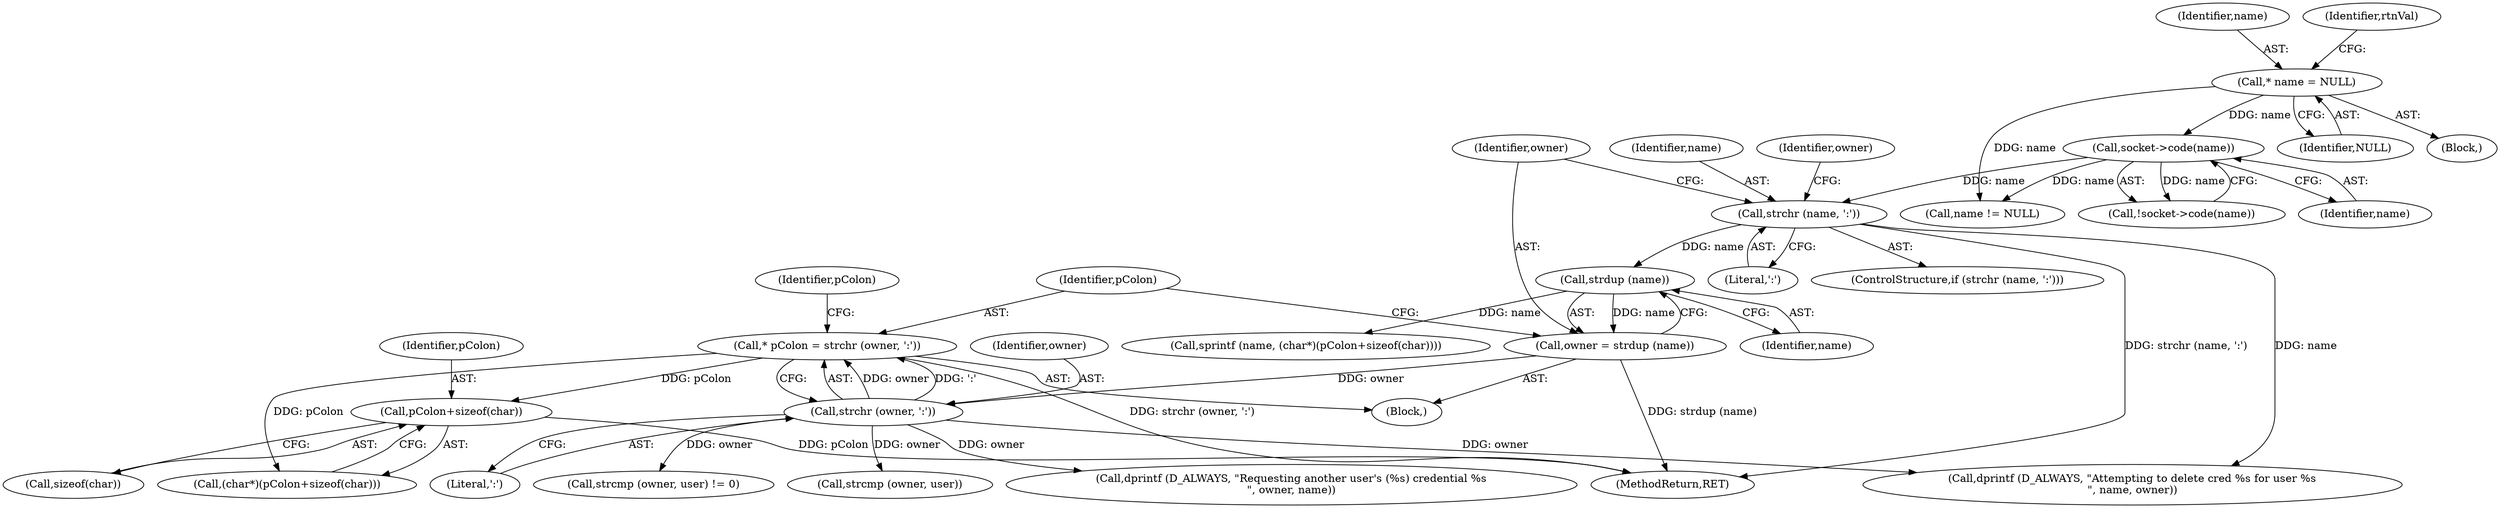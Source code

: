 digraph "0_htcondor_5e5571d1a431eb3c61977b6dd6ec90186ef79867_0@API" {
"1000190" [label="(Call,pColon+sizeof(char))"];
"1000177" [label="(Call,* pColon = strchr (owner, ':'))"];
"1000179" [label="(Call,strchr (owner, ':'))"];
"1000172" [label="(Call,owner = strdup (name))"];
"1000174" [label="(Call,strdup (name))"];
"1000168" [label="(Call,strchr (name, ':'))"];
"1000153" [label="(Call,socket->code(name))"];
"1000109" [label="(Call,* name = NULL)"];
"1000175" [label="(Identifier,name)"];
"1000154" [label="(Identifier,name)"];
"1000195" [label="(Call,strcmp (owner, user) != 0)"];
"1000228" [label="(Call,dprintf (D_ALWAYS, \"Attempting to delete cred %s for user %s\n\", name, owner))"];
"1000180" [label="(Identifier,owner)"];
"1000314" [label="(MethodReturn,RET)"];
"1000153" [label="(Call,socket->code(name))"];
"1000110" [label="(Identifier,name)"];
"1000168" [label="(Call,strchr (name, ':'))"];
"1000173" [label="(Identifier,owner)"];
"1000186" [label="(Call,sprintf (name, (char*)(pColon+sizeof(char))))"];
"1000170" [label="(Literal,':')"];
"1000177" [label="(Call,* pColon = strchr (owner, ':'))"];
"1000192" [label="(Call,sizeof(char))"];
"1000111" [label="(Identifier,NULL)"];
"1000174" [label="(Call,strdup (name))"];
"1000169" [label="(Identifier,name)"];
"1000107" [label="(Block,)"];
"1000184" [label="(Identifier,pColon)"];
"1000152" [label="(Call,!socket->code(name))"];
"1000196" [label="(Call,strcmp (owner, user))"];
"1000225" [label="(Identifier,owner)"];
"1000178" [label="(Identifier,pColon)"];
"1000201" [label="(Call,dprintf (D_ALWAYS, \"Requesting another user's (%s) credential %s\n\", owner, name))"];
"1000306" [label="(Call,name != NULL)"];
"1000167" [label="(ControlStructure,if (strchr (name, ':')))"];
"1000191" [label="(Identifier,pColon)"];
"1000114" [label="(Identifier,rtnVal)"];
"1000171" [label="(Block,)"];
"1000188" [label="(Call,(char*)(pColon+sizeof(char)))"];
"1000181" [label="(Literal,':')"];
"1000109" [label="(Call,* name = NULL)"];
"1000179" [label="(Call,strchr (owner, ':'))"];
"1000190" [label="(Call,pColon+sizeof(char))"];
"1000172" [label="(Call,owner = strdup (name))"];
"1000190" -> "1000188"  [label="AST: "];
"1000190" -> "1000192"  [label="CFG: "];
"1000191" -> "1000190"  [label="AST: "];
"1000192" -> "1000190"  [label="AST: "];
"1000188" -> "1000190"  [label="CFG: "];
"1000190" -> "1000314"  [label="DDG: pColon"];
"1000177" -> "1000190"  [label="DDG: pColon"];
"1000177" -> "1000171"  [label="AST: "];
"1000177" -> "1000179"  [label="CFG: "];
"1000178" -> "1000177"  [label="AST: "];
"1000179" -> "1000177"  [label="AST: "];
"1000184" -> "1000177"  [label="CFG: "];
"1000177" -> "1000314"  [label="DDG: strchr (owner, ':')"];
"1000179" -> "1000177"  [label="DDG: owner"];
"1000179" -> "1000177"  [label="DDG: ':'"];
"1000177" -> "1000188"  [label="DDG: pColon"];
"1000179" -> "1000181"  [label="CFG: "];
"1000180" -> "1000179"  [label="AST: "];
"1000181" -> "1000179"  [label="AST: "];
"1000172" -> "1000179"  [label="DDG: owner"];
"1000179" -> "1000195"  [label="DDG: owner"];
"1000179" -> "1000196"  [label="DDG: owner"];
"1000179" -> "1000201"  [label="DDG: owner"];
"1000179" -> "1000228"  [label="DDG: owner"];
"1000172" -> "1000171"  [label="AST: "];
"1000172" -> "1000174"  [label="CFG: "];
"1000173" -> "1000172"  [label="AST: "];
"1000174" -> "1000172"  [label="AST: "];
"1000178" -> "1000172"  [label="CFG: "];
"1000172" -> "1000314"  [label="DDG: strdup (name)"];
"1000174" -> "1000172"  [label="DDG: name"];
"1000174" -> "1000175"  [label="CFG: "];
"1000175" -> "1000174"  [label="AST: "];
"1000168" -> "1000174"  [label="DDG: name"];
"1000174" -> "1000186"  [label="DDG: name"];
"1000168" -> "1000167"  [label="AST: "];
"1000168" -> "1000170"  [label="CFG: "];
"1000169" -> "1000168"  [label="AST: "];
"1000170" -> "1000168"  [label="AST: "];
"1000173" -> "1000168"  [label="CFG: "];
"1000225" -> "1000168"  [label="CFG: "];
"1000168" -> "1000314"  [label="DDG: strchr (name, ':')"];
"1000153" -> "1000168"  [label="DDG: name"];
"1000168" -> "1000228"  [label="DDG: name"];
"1000153" -> "1000152"  [label="AST: "];
"1000153" -> "1000154"  [label="CFG: "];
"1000154" -> "1000153"  [label="AST: "];
"1000152" -> "1000153"  [label="CFG: "];
"1000153" -> "1000152"  [label="DDG: name"];
"1000109" -> "1000153"  [label="DDG: name"];
"1000153" -> "1000306"  [label="DDG: name"];
"1000109" -> "1000107"  [label="AST: "];
"1000109" -> "1000111"  [label="CFG: "];
"1000110" -> "1000109"  [label="AST: "];
"1000111" -> "1000109"  [label="AST: "];
"1000114" -> "1000109"  [label="CFG: "];
"1000109" -> "1000306"  [label="DDG: name"];
}
